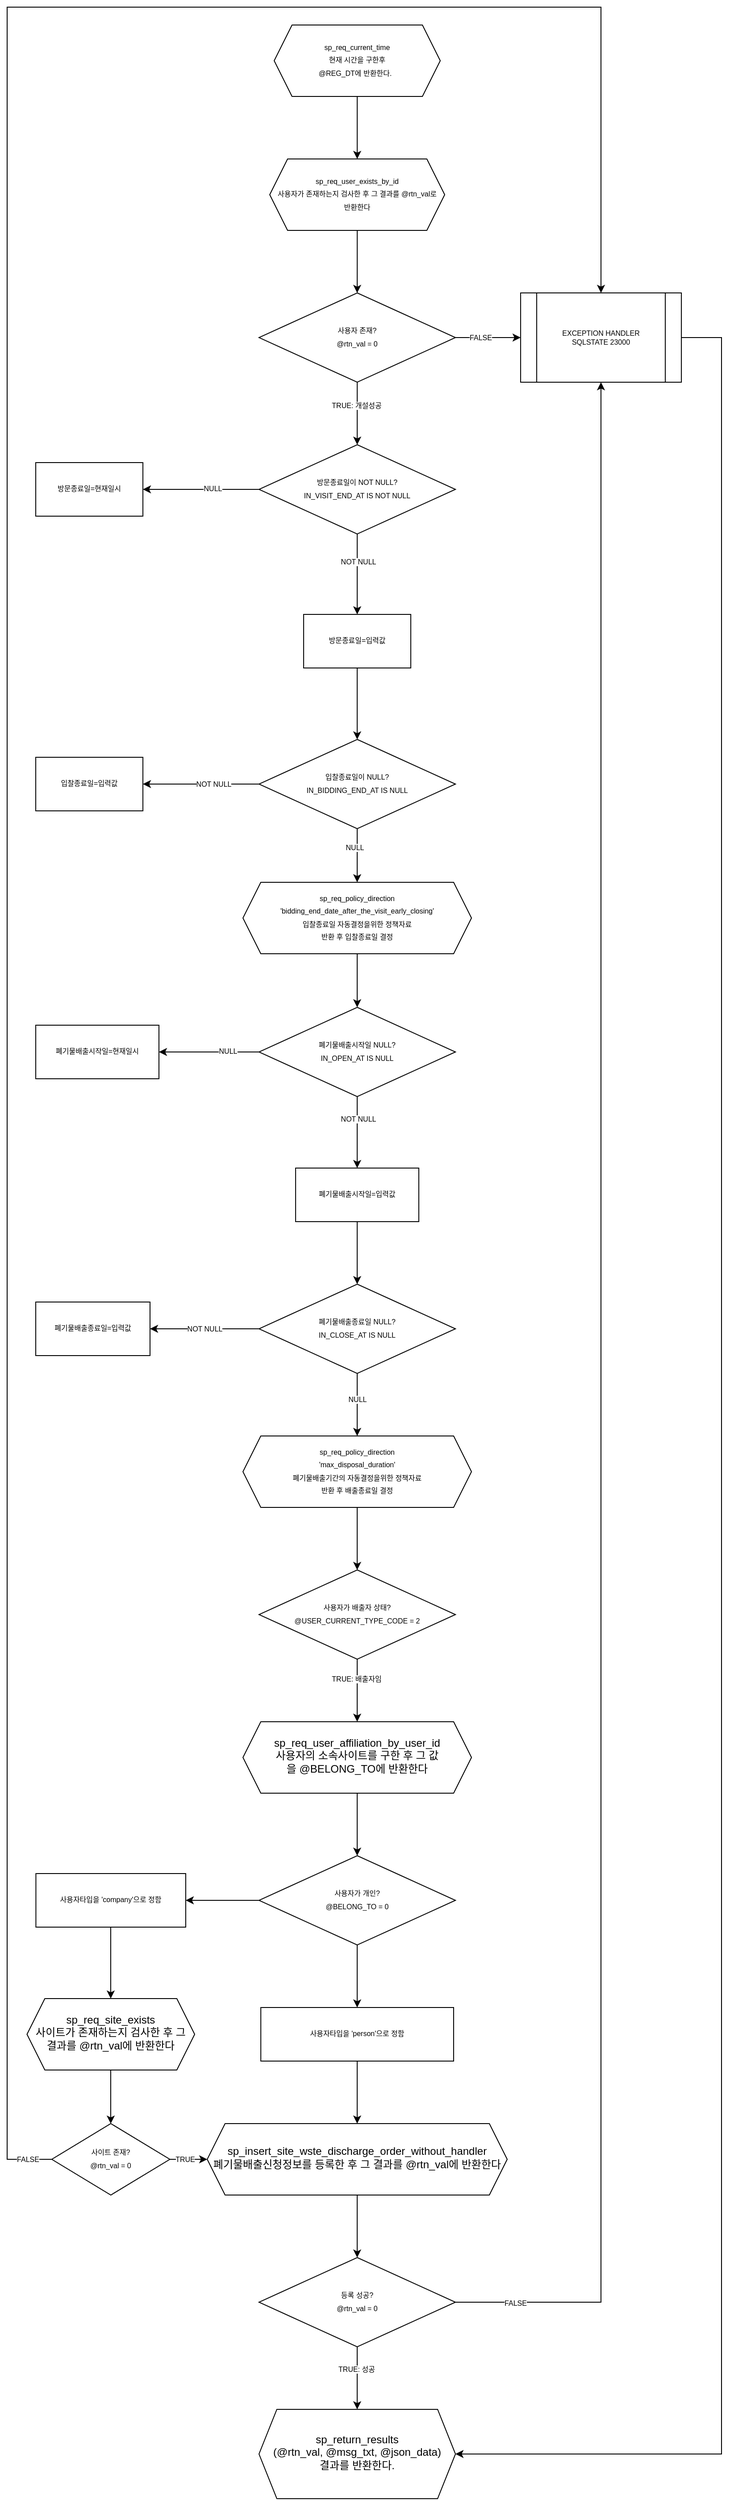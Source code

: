 <mxfile version="16.5.6" type="device"><diagram id="GoSXiqhEjkwd7hs7oLC1" name="Page-1"><mxGraphModel dx="2967" dy="5864" grid="1" gridSize="10" guides="1" tooltips="1" connect="1" arrows="1" fold="1" page="1" pageScale="1" pageWidth="827" pageHeight="1169" math="0" shadow="0"><root><mxCell id="0"/><mxCell id="1" parent="0"/><mxCell id="nqFcclDZsv5z8-_tzMHj-1" value="" style="edgeStyle=orthogonalEdgeStyle;rounded=0;orthogonalLoop=1;jettySize=auto;html=1;fontSize=8;entryX=0.5;entryY=0;entryDx=0;entryDy=0;" edge="1" parent="1" source="nqFcclDZsv5z8-_tzMHj-2" target="nqFcclDZsv5z8-_tzMHj-12"><mxGeometry relative="1" as="geometry"><mxPoint x="-404.9" y="-3330" as="targetPoint"/></mxGeometry></mxCell><mxCell id="nqFcclDZsv5z8-_tzMHj-2" value="&lt;span style=&quot;font-size: 8px&quot;&gt;sp_req_current_time&lt;/span&gt;&lt;br style=&quot;font-size: 8px&quot;&gt;&lt;span style=&quot;font-size: 8px&quot;&gt;현재 시간을 구한후&lt;/span&gt;&lt;br style=&quot;font-size: 8px&quot;&gt;&lt;span style=&quot;font-size: 8px&quot;&gt;@REG_DT에 반환한다.&amp;nbsp;&amp;nbsp;&lt;/span&gt;" style="shape=hexagon;perimeter=hexagonPerimeter2;whiteSpace=wrap;html=1;fixedSize=1;shadow=0;strokeWidth=1;spacing=6;spacingTop=-4;" vertex="1" parent="1"><mxGeometry x="-520.97" y="-3460" width="186" height="80" as="geometry"/></mxCell><mxCell id="nqFcclDZsv5z8-_tzMHj-169" style="edgeStyle=elbowEdgeStyle;rounded=0;orthogonalLoop=1;jettySize=auto;html=1;exitX=1;exitY=0.5;exitDx=0;exitDy=0;entryX=1;entryY=0.5;entryDx=0;entryDy=0;fontSize=8;" edge="1" parent="1" source="nqFcclDZsv5z8-_tzMHj-9" target="nqFcclDZsv5z8-_tzMHj-166"><mxGeometry relative="1" as="geometry"><Array as="points"><mxPoint x="-20" y="-1980"/></Array></mxGeometry></mxCell><mxCell id="nqFcclDZsv5z8-_tzMHj-9" value="EXCEPTION HANDLER&lt;br&gt;SQLSTATE 23000" style="shape=process;whiteSpace=wrap;html=1;backgroundOutline=1;fontSize=8;" vertex="1" parent="1"><mxGeometry x="-244.97" y="-3160" width="180" height="100" as="geometry"/></mxCell><mxCell id="nqFcclDZsv5z8-_tzMHj-11" value="" style="edgeStyle=orthogonalEdgeStyle;rounded=0;orthogonalLoop=1;jettySize=auto;html=1;" edge="1" parent="1" source="nqFcclDZsv5z8-_tzMHj-12" target="nqFcclDZsv5z8-_tzMHj-17"><mxGeometry relative="1" as="geometry"/></mxCell><mxCell id="nqFcclDZsv5z8-_tzMHj-12" value="&lt;span style=&quot;font-size: 8px&quot;&gt;sp_req_user_exists_by_id&lt;/span&gt;&lt;br&gt;&lt;span style=&quot;font-size: 8px&quot;&gt;사용자가 존재하는지 검사한 후 그 결과를 @rtn_val로 반환한다&lt;/span&gt;" style="shape=hexagon;perimeter=hexagonPerimeter2;whiteSpace=wrap;html=1;fixedSize=1;shadow=0;strokeWidth=1;spacing=6;spacingTop=-4;" vertex="1" parent="1"><mxGeometry x="-525.94" y="-3310" width="195.94" height="80" as="geometry"/></mxCell><mxCell id="nqFcclDZsv5z8-_tzMHj-13" style="edgeStyle=orthogonalEdgeStyle;rounded=0;orthogonalLoop=1;jettySize=auto;html=1;entryX=0;entryY=0.5;entryDx=0;entryDy=0;fontSize=8;" edge="1" parent="1" source="nqFcclDZsv5z8-_tzMHj-17" target="nqFcclDZsv5z8-_tzMHj-9"><mxGeometry relative="1" as="geometry"/></mxCell><mxCell id="nqFcclDZsv5z8-_tzMHj-14" value="FALSE" style="edgeLabel;html=1;align=center;verticalAlign=middle;resizable=0;points=[];fontSize=8;" vertex="1" connectable="0" parent="nqFcclDZsv5z8-_tzMHj-13"><mxGeometry x="-0.782" relative="1" as="geometry"><mxPoint x="20" as="offset"/></mxGeometry></mxCell><mxCell id="nqFcclDZsv5z8-_tzMHj-15" value="" style="edgeStyle=orthogonalEdgeStyle;rounded=0;orthogonalLoop=1;jettySize=auto;html=1;fontSize=8;entryX=0.5;entryY=0;entryDx=0;entryDy=0;" edge="1" parent="1" source="nqFcclDZsv5z8-_tzMHj-17" target="nqFcclDZsv5z8-_tzMHj-24"><mxGeometry relative="1" as="geometry"><mxPoint x="-380" y="-3010" as="targetPoint"/></mxGeometry></mxCell><mxCell id="nqFcclDZsv5z8-_tzMHj-16" value="TRUE: 개설성공" style="edgeLabel;html=1;align=center;verticalAlign=middle;resizable=0;points=[];fontSize=8;" vertex="1" connectable="0" parent="nqFcclDZsv5z8-_tzMHj-15"><mxGeometry x="-0.258" y="-1" relative="1" as="geometry"><mxPoint as="offset"/></mxGeometry></mxCell><mxCell id="nqFcclDZsv5z8-_tzMHj-17" value="&lt;font style=&quot;font-size: 8px&quot;&gt;사용자 존재?&lt;br&gt;@rtn_val = 0&lt;/font&gt;" style="rhombus;whiteSpace=wrap;html=1;shadow=0;strokeWidth=1;spacing=6;spacingTop=-4;" vertex="1" parent="1"><mxGeometry x="-537.97" y="-3160" width="220" height="100" as="geometry"/></mxCell><mxCell id="nqFcclDZsv5z8-_tzMHj-20" value="" style="edgeStyle=orthogonalEdgeStyle;rounded=0;orthogonalLoop=1;jettySize=auto;html=1;fontSize=8;entryX=0.5;entryY=0;entryDx=0;entryDy=0;" edge="1" parent="1" source="nqFcclDZsv5z8-_tzMHj-24" target="nqFcclDZsv5z8-_tzMHj-142"><mxGeometry relative="1" as="geometry"><mxPoint x="-400" y="-2840" as="targetPoint"/></mxGeometry></mxCell><mxCell id="nqFcclDZsv5z8-_tzMHj-21" value="NOT NULL" style="edgeLabel;html=1;align=center;verticalAlign=middle;resizable=0;points=[];fontSize=8;" vertex="1" connectable="0" parent="nqFcclDZsv5z8-_tzMHj-20"><mxGeometry x="-0.31" relative="1" as="geometry"><mxPoint x="1" as="offset"/></mxGeometry></mxCell><mxCell id="nqFcclDZsv5z8-_tzMHj-96" value="" style="edgeStyle=elbowEdgeStyle;rounded=0;orthogonalLoop=1;jettySize=auto;html=1;fontSize=8;" edge="1" parent="1" source="nqFcclDZsv5z8-_tzMHj-24" target="nqFcclDZsv5z8-_tzMHj-95"><mxGeometry relative="1" as="geometry"/></mxCell><mxCell id="nqFcclDZsv5z8-_tzMHj-97" value="NULL" style="edgeLabel;html=1;align=center;verticalAlign=middle;resizable=0;points=[];fontSize=8;" vertex="1" connectable="0" parent="nqFcclDZsv5z8-_tzMHj-96"><mxGeometry x="-0.19" y="-1" relative="1" as="geometry"><mxPoint as="offset"/></mxGeometry></mxCell><mxCell id="nqFcclDZsv5z8-_tzMHj-24" value="&lt;font style=&quot;font-size: 8px&quot;&gt;방문종료일이 NOT NULL?&lt;br&gt;IN_VISIT_END_AT IS NOT NULL&lt;/font&gt;" style="rhombus;whiteSpace=wrap;html=1;shadow=0;strokeWidth=1;spacing=6;spacingTop=-4;" vertex="1" parent="1"><mxGeometry x="-537.97" y="-2990" width="220" height="100" as="geometry"/></mxCell><mxCell id="nqFcclDZsv5z8-_tzMHj-95" value="&lt;font style=&quot;font-size: 8px&quot;&gt;방문종료일=현재일시&lt;/font&gt;" style="whiteSpace=wrap;html=1;shadow=0;strokeWidth=1;spacing=6;spacingTop=-4;" vertex="1" parent="1"><mxGeometry x="-787.97" y="-2970" width="120" height="60" as="geometry"/></mxCell><mxCell id="nqFcclDZsv5z8-_tzMHj-100" style="edgeStyle=elbowEdgeStyle;rounded=0;orthogonalLoop=1;jettySize=auto;html=1;entryX=0.5;entryY=0;entryDx=0;entryDy=0;fontSize=8;" edge="1" parent="1" source="nqFcclDZsv5z8-_tzMHj-98" target="nqFcclDZsv5z8-_tzMHj-99"><mxGeometry relative="1" as="geometry"/></mxCell><mxCell id="nqFcclDZsv5z8-_tzMHj-101" value="NULL" style="edgeLabel;html=1;align=center;verticalAlign=middle;resizable=0;points=[];fontSize=8;" vertex="1" connectable="0" parent="nqFcclDZsv5z8-_tzMHj-100"><mxGeometry x="-0.296" y="-2" relative="1" as="geometry"><mxPoint x="-1" as="offset"/></mxGeometry></mxCell><mxCell id="nqFcclDZsv5z8-_tzMHj-103" value="" style="edgeStyle=elbowEdgeStyle;rounded=0;orthogonalLoop=1;jettySize=auto;html=1;fontSize=8;" edge="1" parent="1" source="nqFcclDZsv5z8-_tzMHj-98" target="nqFcclDZsv5z8-_tzMHj-102"><mxGeometry relative="1" as="geometry"/></mxCell><mxCell id="nqFcclDZsv5z8-_tzMHj-104" value="NOT NULL" style="edgeLabel;html=1;align=center;verticalAlign=middle;resizable=0;points=[];fontSize=8;" vertex="1" connectable="0" parent="nqFcclDZsv5z8-_tzMHj-103"><mxGeometry x="-0.219" relative="1" as="geometry"><mxPoint as="offset"/></mxGeometry></mxCell><mxCell id="nqFcclDZsv5z8-_tzMHj-98" value="&lt;font style=&quot;font-size: 8px&quot;&gt;입찰종료일이 NULL?&lt;br&gt;IN_BIDDING_END_AT IS NULL&lt;/font&gt;" style="rhombus;whiteSpace=wrap;html=1;shadow=0;strokeWidth=1;spacing=6;spacingTop=-4;" vertex="1" parent="1"><mxGeometry x="-537.97" y="-2660" width="220" height="100" as="geometry"/></mxCell><mxCell id="nqFcclDZsv5z8-_tzMHj-106" value="" style="edgeStyle=elbowEdgeStyle;rounded=0;orthogonalLoop=1;jettySize=auto;html=1;fontSize=8;entryX=0.5;entryY=0;entryDx=0;entryDy=0;" edge="1" parent="1" source="nqFcclDZsv5z8-_tzMHj-99" target="nqFcclDZsv5z8-_tzMHj-107"><mxGeometry relative="1" as="geometry"><mxPoint x="-380" y="-2380" as="targetPoint"/></mxGeometry></mxCell><mxCell id="nqFcclDZsv5z8-_tzMHj-99" value="&lt;span style=&quot;font-size: 8px&quot;&gt;sp_req_policy_direction&lt;/span&gt;&lt;br&gt;&lt;span style=&quot;font-size: 8px&quot;&gt;'bidding_end_date_after_the_visit_early_closing'&lt;br&gt;입찰종료일 자동결정을위한 정책자료 &lt;br&gt;반환 후 입찰종료일 결정&lt;br&gt;&lt;/span&gt;" style="shape=hexagon;perimeter=hexagonPerimeter2;whiteSpace=wrap;html=1;fixedSize=1;shadow=0;strokeWidth=1;spacing=6;spacingTop=-4;" vertex="1" parent="1"><mxGeometry x="-555.94" y="-2500" width="255.94" height="80" as="geometry"/></mxCell><mxCell id="nqFcclDZsv5z8-_tzMHj-102" value="&lt;span style=&quot;font-size: 8px&quot;&gt;입찰종료일=&lt;/span&gt;&lt;span style=&quot;font-size: 8px&quot;&gt;입력값&lt;/span&gt;" style="whiteSpace=wrap;html=1;shadow=0;strokeWidth=1;spacing=6;spacingTop=-4;" vertex="1" parent="1"><mxGeometry x="-787.97" y="-2640" width="120" height="60" as="geometry"/></mxCell><mxCell id="nqFcclDZsv5z8-_tzMHj-109" style="edgeStyle=elbowEdgeStyle;rounded=0;orthogonalLoop=1;jettySize=auto;html=1;fontSize=8;" edge="1" parent="1" source="nqFcclDZsv5z8-_tzMHj-107" target="nqFcclDZsv5z8-_tzMHj-108"><mxGeometry relative="1" as="geometry"/></mxCell><mxCell id="nqFcclDZsv5z8-_tzMHj-110" value="NULL" style="edgeLabel;html=1;align=center;verticalAlign=middle;resizable=0;points=[];fontSize=8;" vertex="1" connectable="0" parent="nqFcclDZsv5z8-_tzMHj-109"><mxGeometry x="-0.363" y="-1" relative="1" as="geometry"><mxPoint as="offset"/></mxGeometry></mxCell><mxCell id="nqFcclDZsv5z8-_tzMHj-147" value="" style="edgeStyle=elbowEdgeStyle;rounded=0;orthogonalLoop=1;jettySize=auto;html=1;fontSize=8;" edge="1" parent="1" source="nqFcclDZsv5z8-_tzMHj-107" target="nqFcclDZsv5z8-_tzMHj-146"><mxGeometry relative="1" as="geometry"/></mxCell><mxCell id="nqFcclDZsv5z8-_tzMHj-148" value="NOT NULL" style="edgeLabel;html=1;align=center;verticalAlign=middle;resizable=0;points=[];fontSize=8;" vertex="1" connectable="0" parent="nqFcclDZsv5z8-_tzMHj-147"><mxGeometry x="-0.37" y="1" relative="1" as="geometry"><mxPoint as="offset"/></mxGeometry></mxCell><mxCell id="nqFcclDZsv5z8-_tzMHj-107" value="&lt;font style=&quot;font-size: 8px&quot;&gt;폐기물배출시작일 NULL?&lt;br&gt;IN_OPEN_AT IS NULL&lt;/font&gt;" style="rhombus;whiteSpace=wrap;html=1;shadow=0;strokeWidth=1;spacing=6;spacingTop=-4;" vertex="1" parent="1"><mxGeometry x="-537.97" y="-2360" width="220" height="100" as="geometry"/></mxCell><mxCell id="nqFcclDZsv5z8-_tzMHj-108" value="&lt;span style=&quot;font-size: 8px&quot;&gt;폐기물배출시작일=현재일시&lt;/span&gt;" style="whiteSpace=wrap;html=1;shadow=0;strokeWidth=1;spacing=6;spacingTop=-4;" vertex="1" parent="1"><mxGeometry x="-787.97" y="-2340" width="137.97" height="60" as="geometry"/></mxCell><mxCell id="nqFcclDZsv5z8-_tzMHj-115" style="edgeStyle=elbowEdgeStyle;rounded=0;orthogonalLoop=1;jettySize=auto;html=1;entryX=1;entryY=0.5;entryDx=0;entryDy=0;fontSize=8;" edge="1" parent="1" source="nqFcclDZsv5z8-_tzMHj-113" target="nqFcclDZsv5z8-_tzMHj-114"><mxGeometry relative="1" as="geometry"/></mxCell><mxCell id="nqFcclDZsv5z8-_tzMHj-116" value="NOT NULL" style="edgeLabel;html=1;align=center;verticalAlign=middle;resizable=0;points=[];fontSize=8;" vertex="1" connectable="0" parent="nqFcclDZsv5z8-_tzMHj-115"><mxGeometry x="-0.449" y="1" relative="1" as="geometry"><mxPoint x="-28" y="-1" as="offset"/></mxGeometry></mxCell><mxCell id="nqFcclDZsv5z8-_tzMHj-119" value="" style="edgeStyle=elbowEdgeStyle;rounded=0;orthogonalLoop=1;jettySize=auto;html=1;fontSize=8;" edge="1" parent="1" source="nqFcclDZsv5z8-_tzMHj-113" target="nqFcclDZsv5z8-_tzMHj-118"><mxGeometry relative="1" as="geometry"/></mxCell><mxCell id="nqFcclDZsv5z8-_tzMHj-120" value="NULL" style="edgeLabel;html=1;align=center;verticalAlign=middle;resizable=0;points=[];fontSize=8;" vertex="1" connectable="0" parent="nqFcclDZsv5z8-_tzMHj-119"><mxGeometry x="-0.193" relative="1" as="geometry"><mxPoint as="offset"/></mxGeometry></mxCell><mxCell id="nqFcclDZsv5z8-_tzMHj-113" value="&lt;font style=&quot;font-size: 8px&quot;&gt;폐기물배출종료일 NULL?&lt;br&gt;IN_CLOSE_AT IS NULL&lt;/font&gt;" style="rhombus;whiteSpace=wrap;html=1;shadow=0;strokeWidth=1;spacing=6;spacingTop=-4;" vertex="1" parent="1"><mxGeometry x="-537.97" y="-2050" width="220" height="100" as="geometry"/></mxCell><mxCell id="nqFcclDZsv5z8-_tzMHj-114" value="&lt;span style=&quot;font-size: 8px&quot;&gt;폐기물배출종료일=&lt;/span&gt;&lt;span style=&quot;font-size: 8px&quot;&gt;입력값&lt;/span&gt;" style="whiteSpace=wrap;html=1;shadow=0;strokeWidth=1;spacing=6;spacingTop=-4;" vertex="1" parent="1"><mxGeometry x="-787.97" y="-2030" width="127.97" height="60" as="geometry"/></mxCell><mxCell id="nqFcclDZsv5z8-_tzMHj-151" value="" style="edgeStyle=elbowEdgeStyle;rounded=0;orthogonalLoop=1;jettySize=auto;html=1;fontSize=8;" edge="1" parent="1" source="nqFcclDZsv5z8-_tzMHj-118" target="nqFcclDZsv5z8-_tzMHj-150"><mxGeometry relative="1" as="geometry"/></mxCell><mxCell id="nqFcclDZsv5z8-_tzMHj-118" value="&lt;span style=&quot;font-size: 8px&quot;&gt;sp_req_policy_direction&lt;/span&gt;&lt;br&gt;&lt;span style=&quot;font-size: 8px&quot;&gt;'max_disposal_duration'&lt;/span&gt;&lt;br&gt;&lt;span style=&quot;font-size: 8px&quot;&gt;폐기물배출기간의 자동결정을위한 정책자료 &lt;/span&gt;&lt;br&gt;&lt;span style=&quot;font-size: 8px&quot;&gt;반환 후 배출종료일 결정&lt;/span&gt;" style="shape=hexagon;perimeter=hexagonPerimeter2;whiteSpace=wrap;html=1;fixedSize=1;shadow=0;strokeWidth=1;spacing=6;spacingTop=-4;" vertex="1" parent="1"><mxGeometry x="-555.94" y="-1880" width="255.94" height="80" as="geometry"/></mxCell><mxCell id="nqFcclDZsv5z8-_tzMHj-143" value="" style="edgeStyle=elbowEdgeStyle;rounded=0;orthogonalLoop=1;jettySize=auto;html=1;fontSize=8;" edge="1" parent="1" source="nqFcclDZsv5z8-_tzMHj-142" target="nqFcclDZsv5z8-_tzMHj-98"><mxGeometry relative="1" as="geometry"/></mxCell><mxCell id="nqFcclDZsv5z8-_tzMHj-142" value="&lt;font style=&quot;font-size: 8px&quot;&gt;방문종료일=입력값&lt;/font&gt;" style="whiteSpace=wrap;html=1;shadow=0;strokeWidth=1;spacing=6;spacingTop=-4;" vertex="1" parent="1"><mxGeometry x="-487.97" y="-2800" width="120" height="60" as="geometry"/></mxCell><mxCell id="nqFcclDZsv5z8-_tzMHj-149" value="" style="edgeStyle=elbowEdgeStyle;rounded=0;orthogonalLoop=1;jettySize=auto;html=1;fontSize=8;" edge="1" parent="1" source="nqFcclDZsv5z8-_tzMHj-146" target="nqFcclDZsv5z8-_tzMHj-113"><mxGeometry relative="1" as="geometry"/></mxCell><mxCell id="nqFcclDZsv5z8-_tzMHj-146" value="&lt;span style=&quot;font-size: 8px&quot;&gt;폐기물배출시작일=입력값&lt;/span&gt;" style="whiteSpace=wrap;html=1;shadow=0;strokeWidth=1;spacing=6;spacingTop=-4;" vertex="1" parent="1"><mxGeometry x="-496.95" y="-2180" width="137.97" height="60" as="geometry"/></mxCell><mxCell id="nqFcclDZsv5z8-_tzMHj-153" value="" style="edgeStyle=elbowEdgeStyle;rounded=0;orthogonalLoop=1;jettySize=auto;html=1;fontSize=8;entryX=0.5;entryY=0;entryDx=0;entryDy=0;" edge="1" parent="1" source="nqFcclDZsv5z8-_tzMHj-150" target="nqFcclDZsv5z8-_tzMHj-154"><mxGeometry relative="1" as="geometry"><mxPoint x="-340" y="-1600" as="targetPoint"/></mxGeometry></mxCell><mxCell id="nqFcclDZsv5z8-_tzMHj-157" value="TRUE: 배출자임" style="edgeLabel;html=1;align=center;verticalAlign=middle;resizable=0;points=[];fontSize=8;" vertex="1" connectable="0" parent="nqFcclDZsv5z8-_tzMHj-153"><mxGeometry x="-0.389" y="-1" relative="1" as="geometry"><mxPoint as="offset"/></mxGeometry></mxCell><mxCell id="nqFcclDZsv5z8-_tzMHj-150" value="&lt;span style=&quot;font-size: 8px&quot;&gt;사용자가 배출자 상태?&lt;/span&gt;&lt;br&gt;&lt;span style=&quot;font-size: 8px&quot;&gt;@USER_CURRENT_TYPE_CODE = 2&lt;/span&gt;" style="rhombus;whiteSpace=wrap;html=1;shadow=0;strokeWidth=1;spacing=6;spacingTop=-4;" vertex="1" parent="1"><mxGeometry x="-537.97" y="-1730" width="220" height="100" as="geometry"/></mxCell><mxCell id="nqFcclDZsv5z8-_tzMHj-156" value="" style="edgeStyle=elbowEdgeStyle;rounded=0;orthogonalLoop=1;jettySize=auto;html=1;fontSize=8;" edge="1" parent="1" source="nqFcclDZsv5z8-_tzMHj-154" target="nqFcclDZsv5z8-_tzMHj-155"><mxGeometry relative="1" as="geometry"/></mxCell><mxCell id="nqFcclDZsv5z8-_tzMHj-154" value="sp_req_user_affiliation_by_user_id&lt;br&gt;사용자의 소속사이트를 구한 후 그 값을&amp;nbsp;@BELONG_TO에 반환한다" style="shape=hexagon;perimeter=hexagonPerimeter2;whiteSpace=wrap;html=1;fixedSize=1;shadow=0;strokeWidth=1;spacing=6;spacingTop=-4;" vertex="1" parent="1"><mxGeometry x="-555.93" y="-1560" width="255.94" height="80" as="geometry"/></mxCell><mxCell id="nqFcclDZsv5z8-_tzMHj-159" value="" style="edgeStyle=elbowEdgeStyle;rounded=0;orthogonalLoop=1;jettySize=auto;html=1;fontSize=8;" edge="1" parent="1" source="nqFcclDZsv5z8-_tzMHj-155" target="nqFcclDZsv5z8-_tzMHj-158"><mxGeometry relative="1" as="geometry"/></mxCell><mxCell id="nqFcclDZsv5z8-_tzMHj-171" value="" style="edgeStyle=elbowEdgeStyle;rounded=0;orthogonalLoop=1;jettySize=auto;html=1;fontSize=8;" edge="1" parent="1" source="nqFcclDZsv5z8-_tzMHj-155" target="nqFcclDZsv5z8-_tzMHj-170"><mxGeometry relative="1" as="geometry"/></mxCell><mxCell id="nqFcclDZsv5z8-_tzMHj-155" value="&lt;span style=&quot;font-size: 8px&quot;&gt;사용자가 개인?&lt;/span&gt;&lt;br&gt;&lt;span style=&quot;font-size: 8px&quot;&gt;@BELONG_TO = 0&lt;/span&gt;" style="rhombus;whiteSpace=wrap;html=1;shadow=0;strokeWidth=1;spacing=6;spacingTop=-4;" vertex="1" parent="1"><mxGeometry x="-537.97" y="-1410" width="220" height="100" as="geometry"/></mxCell><mxCell id="nqFcclDZsv5z8-_tzMHj-161" value="" style="edgeStyle=elbowEdgeStyle;rounded=0;orthogonalLoop=1;jettySize=auto;html=1;fontSize=8;" edge="1" parent="1" source="nqFcclDZsv5z8-_tzMHj-158" target="nqFcclDZsv5z8-_tzMHj-160"><mxGeometry relative="1" as="geometry"/></mxCell><mxCell id="nqFcclDZsv5z8-_tzMHj-158" value="&lt;span style=&quot;font-size: 8px&quot;&gt;사용자타입을 'person'으로 정함&lt;/span&gt;" style="whiteSpace=wrap;html=1;shadow=0;strokeWidth=1;spacing=6;spacingTop=-4;" vertex="1" parent="1"><mxGeometry x="-535.91" y="-1240" width="215.91" height="60" as="geometry"/></mxCell><mxCell id="nqFcclDZsv5z8-_tzMHj-163" value="" style="edgeStyle=elbowEdgeStyle;rounded=0;orthogonalLoop=1;jettySize=auto;html=1;fontSize=8;" edge="1" parent="1" source="nqFcclDZsv5z8-_tzMHj-160" target="nqFcclDZsv5z8-_tzMHj-162"><mxGeometry relative="1" as="geometry"/></mxCell><mxCell id="nqFcclDZsv5z8-_tzMHj-160" value="sp_insert_site_wste_discharge_order_without_handler&lt;br&gt;폐기물배출신청정보를 등록한 후 그 결과를&amp;nbsp;@rtn_val에 반환한다" style="shape=hexagon;perimeter=hexagonPerimeter2;whiteSpace=wrap;html=1;fixedSize=1;shadow=0;strokeWidth=1;spacing=6;spacingTop=-4;" vertex="1" parent="1"><mxGeometry x="-595.94" y="-1110" width="335.94" height="80" as="geometry"/></mxCell><mxCell id="nqFcclDZsv5z8-_tzMHj-164" style="edgeStyle=elbowEdgeStyle;rounded=0;orthogonalLoop=1;jettySize=auto;html=1;entryX=0.5;entryY=1;entryDx=0;entryDy=0;fontSize=8;" edge="1" parent="1" source="nqFcclDZsv5z8-_tzMHj-162" target="nqFcclDZsv5z8-_tzMHj-9"><mxGeometry relative="1" as="geometry"><Array as="points"><mxPoint x="-155" y="-2810"/></Array></mxGeometry></mxCell><mxCell id="nqFcclDZsv5z8-_tzMHj-165" value="FALSE" style="edgeLabel;html=1;align=center;verticalAlign=middle;resizable=0;points=[];fontSize=8;" vertex="1" connectable="0" parent="nqFcclDZsv5z8-_tzMHj-164"><mxGeometry x="-0.942" y="-1" relative="1" as="geometry"><mxPoint as="offset"/></mxGeometry></mxCell><mxCell id="nqFcclDZsv5z8-_tzMHj-167" value="" style="edgeStyle=elbowEdgeStyle;rounded=0;orthogonalLoop=1;jettySize=auto;html=1;fontSize=8;" edge="1" parent="1" source="nqFcclDZsv5z8-_tzMHj-162" target="nqFcclDZsv5z8-_tzMHj-166"><mxGeometry relative="1" as="geometry"/></mxCell><mxCell id="nqFcclDZsv5z8-_tzMHj-168" value="TRUE: 성공" style="edgeLabel;html=1;align=center;verticalAlign=middle;resizable=0;points=[];fontSize=8;" vertex="1" connectable="0" parent="nqFcclDZsv5z8-_tzMHj-167"><mxGeometry x="-0.3" y="-1" relative="1" as="geometry"><mxPoint as="offset"/></mxGeometry></mxCell><mxCell id="nqFcclDZsv5z8-_tzMHj-162" value="&lt;span style=&quot;font-size: 8px&quot;&gt;등록 성공?&lt;/span&gt;&lt;br&gt;&lt;span style=&quot;font-size: 8px&quot;&gt;@rtn_val = 0&lt;/span&gt;" style="rhombus;whiteSpace=wrap;html=1;shadow=0;strokeWidth=1;spacing=6;spacingTop=-4;" vertex="1" parent="1"><mxGeometry x="-537.97" y="-960" width="220" height="100" as="geometry"/></mxCell><mxCell id="nqFcclDZsv5z8-_tzMHj-166" value="sp_return_results&lt;br&gt;(@rtn_val, @msg_txt, @json_data)&lt;br&gt;결과를 반환한다." style="shape=hexagon;perimeter=hexagonPerimeter2;whiteSpace=wrap;html=1;fixedSize=1;shadow=0;strokeWidth=1;spacing=6;spacingTop=-4;" vertex="1" parent="1"><mxGeometry x="-537.95" y="-790" width="220" height="100" as="geometry"/></mxCell><mxCell id="nqFcclDZsv5z8-_tzMHj-173" value="" style="edgeStyle=elbowEdgeStyle;rounded=0;orthogonalLoop=1;jettySize=auto;html=1;fontSize=8;" edge="1" parent="1" source="nqFcclDZsv5z8-_tzMHj-170" target="nqFcclDZsv5z8-_tzMHj-172"><mxGeometry relative="1" as="geometry"/></mxCell><mxCell id="nqFcclDZsv5z8-_tzMHj-170" value="&lt;span style=&quot;font-size: 8px&quot;&gt;사용자타입을 'company'으로 정함&lt;/span&gt;" style="whiteSpace=wrap;html=1;shadow=0;strokeWidth=1;spacing=6;spacingTop=-4;" vertex="1" parent="1"><mxGeometry x="-787.79" y="-1390" width="167.79" height="60" as="geometry"/></mxCell><mxCell id="nqFcclDZsv5z8-_tzMHj-175" value="" style="edgeStyle=elbowEdgeStyle;rounded=0;orthogonalLoop=1;jettySize=auto;html=1;fontSize=8;" edge="1" parent="1" source="nqFcclDZsv5z8-_tzMHj-172" target="nqFcclDZsv5z8-_tzMHj-174"><mxGeometry relative="1" as="geometry"/></mxCell><mxCell id="nqFcclDZsv5z8-_tzMHj-172" value="sp_req_site_exists&lt;br&gt;사이트가 존재하는지 검사한 후 그 결과를&amp;nbsp;@rtn_val에 반환한다" style="shape=hexagon;perimeter=hexagonPerimeter2;whiteSpace=wrap;html=1;fixedSize=1;shadow=0;strokeWidth=1;spacing=6;spacingTop=-4;" vertex="1" parent="1"><mxGeometry x="-797.78" y="-1250" width="187.78" height="80" as="geometry"/></mxCell><mxCell id="nqFcclDZsv5z8-_tzMHj-176" value="" style="edgeStyle=elbowEdgeStyle;rounded=0;orthogonalLoop=1;jettySize=auto;html=1;fontSize=8;" edge="1" parent="1" source="nqFcclDZsv5z8-_tzMHj-174" target="nqFcclDZsv5z8-_tzMHj-160"><mxGeometry relative="1" as="geometry"/></mxCell><mxCell id="nqFcclDZsv5z8-_tzMHj-177" value="TRUE" style="edgeLabel;html=1;align=center;verticalAlign=middle;resizable=0;points=[];fontSize=8;" vertex="1" connectable="0" parent="nqFcclDZsv5z8-_tzMHj-176"><mxGeometry x="-0.406" y="1" relative="1" as="geometry"><mxPoint x="4" y="1" as="offset"/></mxGeometry></mxCell><mxCell id="nqFcclDZsv5z8-_tzMHj-174" value="&lt;span style=&quot;font-size: 8px&quot;&gt;사이트 존재?&lt;br&gt;&lt;/span&gt;&lt;span style=&quot;font-size: 8px&quot;&gt;@rtn_val = 0&lt;/span&gt;&lt;span style=&quot;font-size: 8px&quot;&gt;&lt;br&gt;&lt;/span&gt;" style="rhombus;whiteSpace=wrap;html=1;shadow=0;strokeWidth=1;spacing=6;spacingTop=-4;" vertex="1" parent="1"><mxGeometry x="-770" y="-1110" width="132.22" height="80" as="geometry"/></mxCell><mxCell id="nqFcclDZsv5z8-_tzMHj-178" style="edgeStyle=orthogonalEdgeStyle;rounded=0;orthogonalLoop=1;jettySize=auto;html=1;fontSize=8;entryX=0.5;entryY=0;entryDx=0;entryDy=0;exitX=0;exitY=0.5;exitDx=0;exitDy=0;" edge="1" parent="1" source="nqFcclDZsv5z8-_tzMHj-174" target="nqFcclDZsv5z8-_tzMHj-9"><mxGeometry relative="1" as="geometry"><mxPoint x="-760" y="-1280" as="sourcePoint"/><mxPoint x="-120.07" y="-3280" as="targetPoint"/><Array as="points"><mxPoint x="-820" y="-1070"/><mxPoint x="-820" y="-3480"/><mxPoint x="-155" y="-3480"/></Array></mxGeometry></mxCell><mxCell id="nqFcclDZsv5z8-_tzMHj-179" value="FALSE" style="edgeLabel;html=1;align=center;verticalAlign=middle;resizable=0;points=[];fontSize=8;" vertex="1" connectable="0" parent="nqFcclDZsv5z8-_tzMHj-178"><mxGeometry x="-0.982" y="-1" relative="1" as="geometry"><mxPoint x="4" y="1" as="offset"/></mxGeometry></mxCell></root></mxGraphModel></diagram></mxfile>